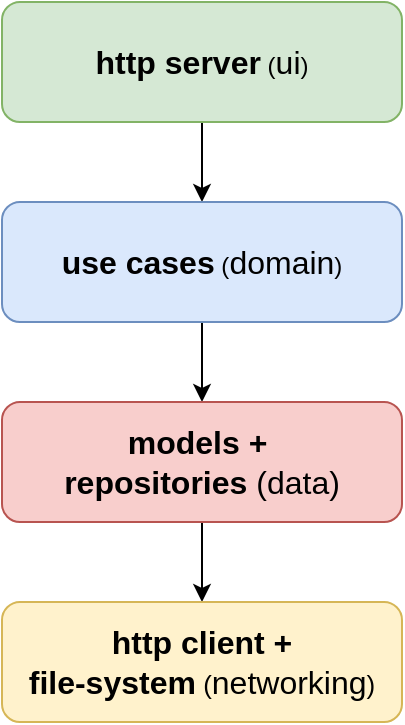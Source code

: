<mxfile version="24.7.17">
  <diagram name="Page-1" id="bu9m9djkPS3ZjTSzZfVg">
    <mxGraphModel dx="986" dy="539" grid="1" gridSize="10" guides="1" tooltips="1" connect="1" arrows="1" fold="1" page="1" pageScale="1" pageWidth="850" pageHeight="1100" math="0" shadow="0">
      <root>
        <mxCell id="0" />
        <mxCell id="1" parent="0" />
        <mxCell id="Xj3CG6kcU_I7PFUBJBDR-25" style="edgeStyle=orthogonalEdgeStyle;rounded=0;orthogonalLoop=1;jettySize=auto;html=1;entryX=0.5;entryY=0;entryDx=0;entryDy=0;" edge="1" parent="1" source="Xj3CG6kcU_I7PFUBJBDR-20" target="Xj3CG6kcU_I7PFUBJBDR-22">
          <mxGeometry relative="1" as="geometry" />
        </mxCell>
        <mxCell id="Xj3CG6kcU_I7PFUBJBDR-20" value="&lt;font size=&quot;1&quot;&gt;&lt;b&gt;&lt;font style=&quot;font-size: 16px;&quot;&gt;http server&lt;/font&gt;&lt;/b&gt;&lt;/font&gt; (&lt;font style=&quot;font-size: 16px;&quot;&gt;ui&lt;/font&gt;)" style="rounded=1;whiteSpace=wrap;html=1;fillColor=#d5e8d4;strokeColor=#82b366;" vertex="1" parent="1">
          <mxGeometry width="200" height="60" as="geometry" />
        </mxCell>
        <mxCell id="Xj3CG6kcU_I7PFUBJBDR-26" style="edgeStyle=orthogonalEdgeStyle;rounded=0;orthogonalLoop=1;jettySize=auto;html=1;entryX=0.5;entryY=0;entryDx=0;entryDy=0;" edge="1" parent="1" source="Xj3CG6kcU_I7PFUBJBDR-22" target="Xj3CG6kcU_I7PFUBJBDR-23">
          <mxGeometry relative="1" as="geometry" />
        </mxCell>
        <mxCell id="Xj3CG6kcU_I7PFUBJBDR-22" value="&lt;font size=&quot;1&quot;&gt;&lt;b&gt;&lt;font style=&quot;font-size: 16px;&quot;&gt;use cases&lt;/font&gt;&lt;/b&gt;&lt;/font&gt; (&lt;font style=&quot;font-size: 16px;&quot;&gt;domain&lt;/font&gt;)" style="rounded=1;whiteSpace=wrap;html=1;fillColor=#dae8fc;strokeColor=#6c8ebf;" vertex="1" parent="1">
          <mxGeometry y="100" width="200" height="60" as="geometry" />
        </mxCell>
        <mxCell id="Xj3CG6kcU_I7PFUBJBDR-27" style="edgeStyle=orthogonalEdgeStyle;rounded=0;orthogonalLoop=1;jettySize=auto;html=1;entryX=0.5;entryY=0;entryDx=0;entryDy=0;" edge="1" parent="1" source="Xj3CG6kcU_I7PFUBJBDR-23" target="Xj3CG6kcU_I7PFUBJBDR-24">
          <mxGeometry relative="1" as="geometry" />
        </mxCell>
        <mxCell id="Xj3CG6kcU_I7PFUBJBDR-23" value="&lt;div&gt;&lt;font size=&quot;1&quot;&gt;&lt;b&gt;&lt;font style=&quot;font-size: 16px;&quot;&gt;models +&amp;nbsp;&lt;/font&gt;&lt;/b&gt;&lt;/font&gt;&lt;/div&gt;&lt;div style=&quot;font-size: 16px;&quot;&gt;&lt;font size=&quot;1&quot;&gt;&lt;b&gt;&lt;font style=&quot;font-size: 16px;&quot;&gt;repositories&lt;/font&gt;&lt;/b&gt;&lt;/font&gt; (data)&lt;/div&gt;" style="rounded=1;whiteSpace=wrap;html=1;fillColor=#f8cecc;strokeColor=#b85450;" vertex="1" parent="1">
          <mxGeometry y="200" width="200" height="60" as="geometry" />
        </mxCell>
        <mxCell id="Xj3CG6kcU_I7PFUBJBDR-24" value="&lt;div&gt;&lt;font size=&quot;1&quot;&gt;&lt;b&gt;&lt;font style=&quot;font-size: 16px;&quot;&gt;http client +&lt;/font&gt;&lt;/b&gt;&lt;/font&gt;&lt;/div&gt;&lt;div style=&quot;font-size: 13px;&quot;&gt;&lt;font size=&quot;1&quot;&gt;&lt;b&gt;&lt;font style=&quot;font-size: 16px;&quot;&gt;file-system&lt;/font&gt;&lt;/b&gt;&lt;/font&gt; (&lt;font style=&quot;font-size: 16px;&quot;&gt;networking&lt;/font&gt;)&lt;/div&gt;" style="rounded=1;whiteSpace=wrap;html=1;fillColor=#fff2cc;strokeColor=#d6b656;" vertex="1" parent="1">
          <mxGeometry y="300" width="200" height="60" as="geometry" />
        </mxCell>
      </root>
    </mxGraphModel>
  </diagram>
</mxfile>
